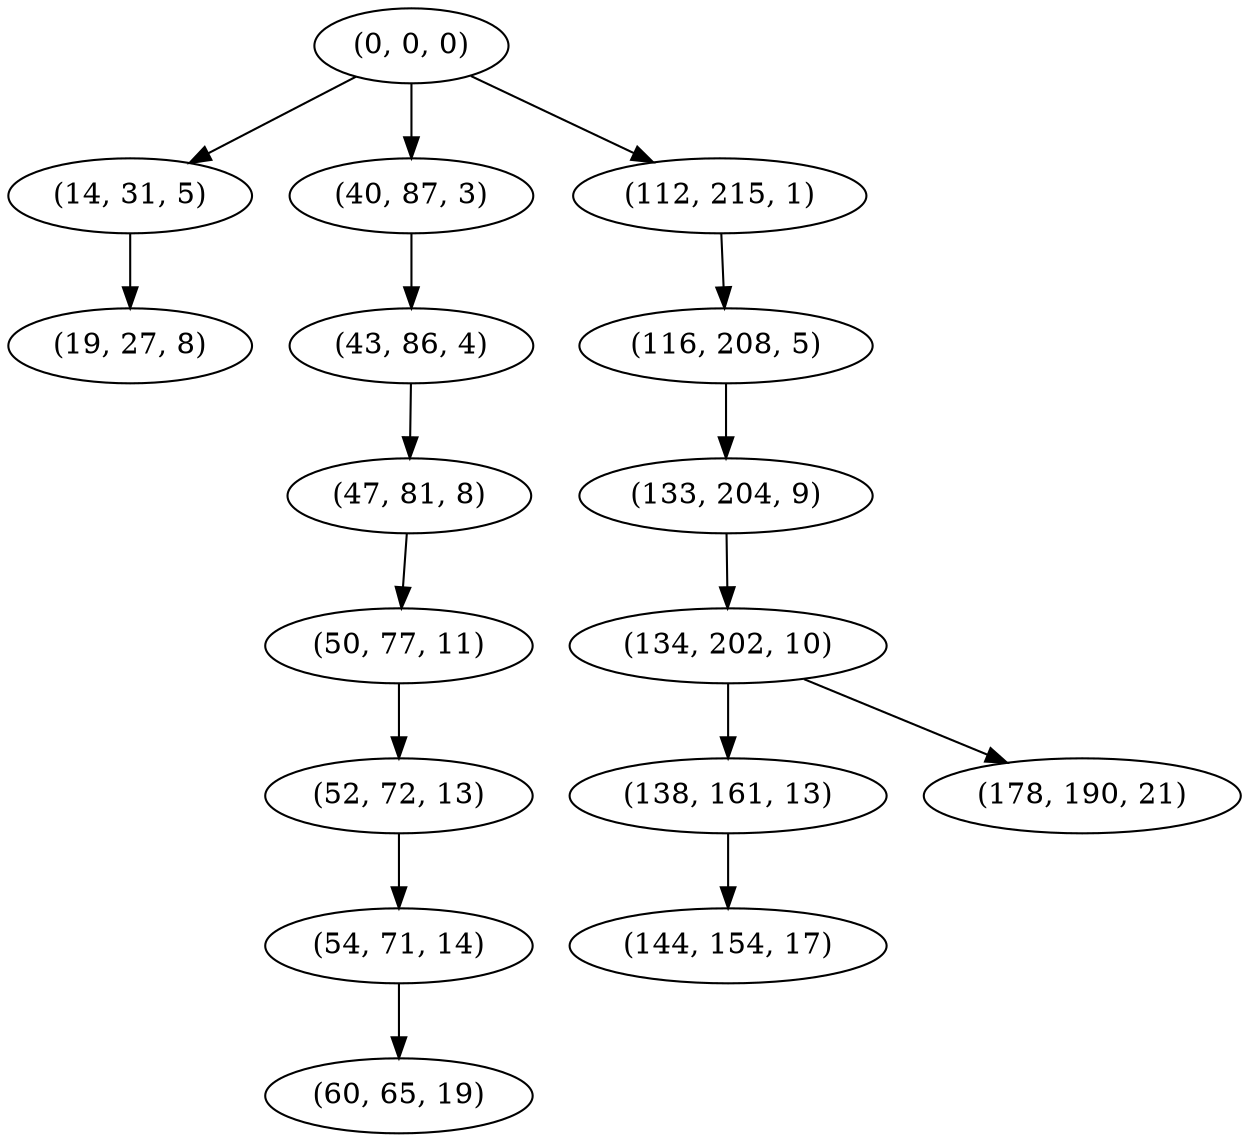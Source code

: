 digraph tree {
    "(0, 0, 0)";
    "(14, 31, 5)";
    "(19, 27, 8)";
    "(40, 87, 3)";
    "(43, 86, 4)";
    "(47, 81, 8)";
    "(50, 77, 11)";
    "(52, 72, 13)";
    "(54, 71, 14)";
    "(60, 65, 19)";
    "(112, 215, 1)";
    "(116, 208, 5)";
    "(133, 204, 9)";
    "(134, 202, 10)";
    "(138, 161, 13)";
    "(144, 154, 17)";
    "(178, 190, 21)";
    "(0, 0, 0)" -> "(14, 31, 5)";
    "(0, 0, 0)" -> "(40, 87, 3)";
    "(0, 0, 0)" -> "(112, 215, 1)";
    "(14, 31, 5)" -> "(19, 27, 8)";
    "(40, 87, 3)" -> "(43, 86, 4)";
    "(43, 86, 4)" -> "(47, 81, 8)";
    "(47, 81, 8)" -> "(50, 77, 11)";
    "(50, 77, 11)" -> "(52, 72, 13)";
    "(52, 72, 13)" -> "(54, 71, 14)";
    "(54, 71, 14)" -> "(60, 65, 19)";
    "(112, 215, 1)" -> "(116, 208, 5)";
    "(116, 208, 5)" -> "(133, 204, 9)";
    "(133, 204, 9)" -> "(134, 202, 10)";
    "(134, 202, 10)" -> "(138, 161, 13)";
    "(134, 202, 10)" -> "(178, 190, 21)";
    "(138, 161, 13)" -> "(144, 154, 17)";
}
